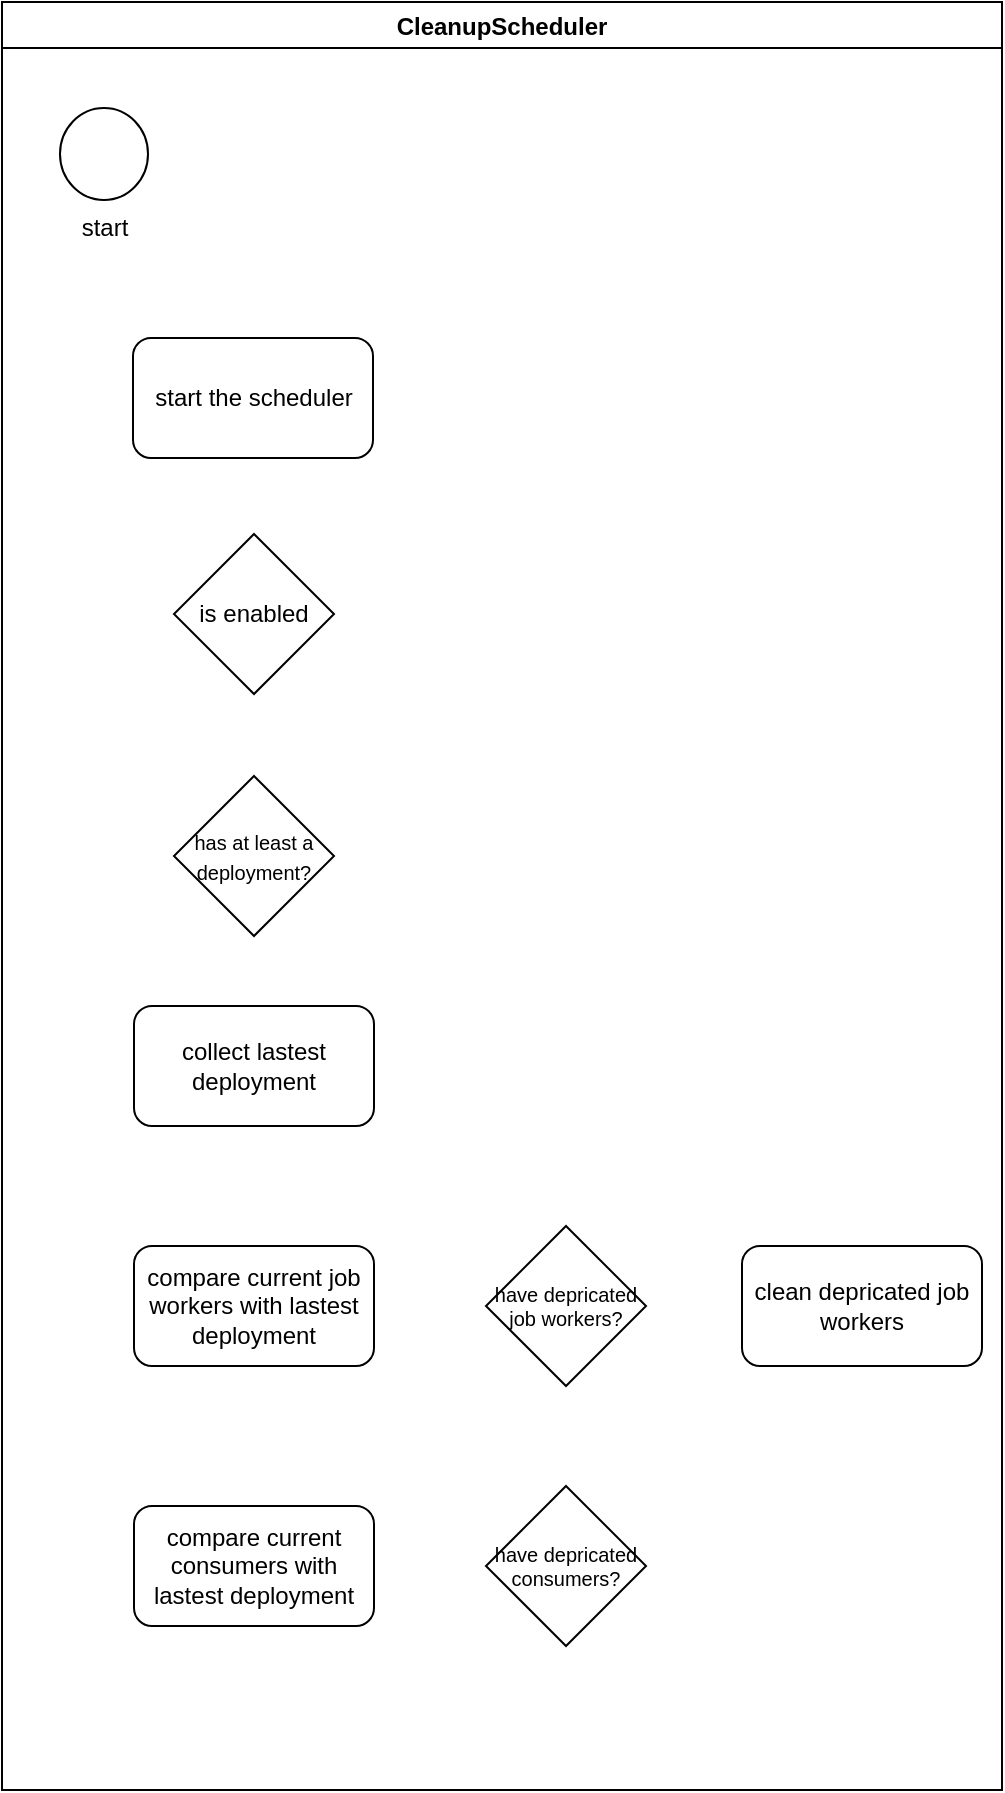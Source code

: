 <mxfile version="17.4.6" type="github" pages="2">
  <diagram id="C5RBs43oDa-KdzZeNtuy" name="Cleanup the obsolete workers">
    <mxGraphModel dx="1038" dy="579" grid="0" gridSize="10" guides="1" tooltips="1" connect="1" arrows="1" fold="1" page="1" pageScale="1" pageWidth="827" pageHeight="1169" math="0" shadow="0">
      <root>
        <mxCell id="WIyWlLk6GJQsqaUBKTNV-0" />
        <mxCell id="WIyWlLk6GJQsqaUBKTNV-1" parent="WIyWlLk6GJQsqaUBKTNV-0" />
        <mxCell id="hyJ16mOZksNo0NBQhLww-0" value="CleanupScheduler" style="swimlane;" parent="WIyWlLk6GJQsqaUBKTNV-1" vertex="1">
          <mxGeometry y="64" width="500" height="894" as="geometry" />
        </mxCell>
        <mxCell id="hyJ16mOZksNo0NBQhLww-4" value="start" style="verticalLabelPosition=bottom;verticalAlign=top;html=1;shape=mxgraph.flowchart.on-page_reference;" parent="hyJ16mOZksNo0NBQhLww-0" vertex="1">
          <mxGeometry x="29" y="53" width="44" height="46" as="geometry" />
        </mxCell>
        <mxCell id="XxUo1kwyzoJHX5YxzmVL-0" value="start the scheduler" style="rounded=1;whiteSpace=wrap;html=1;" vertex="1" parent="hyJ16mOZksNo0NBQhLww-0">
          <mxGeometry x="65.5" y="168" width="120" height="60" as="geometry" />
        </mxCell>
        <mxCell id="XxUo1kwyzoJHX5YxzmVL-5" value="is enabled" style="rhombus;whiteSpace=wrap;html=1;" vertex="1" parent="hyJ16mOZksNo0NBQhLww-0">
          <mxGeometry x="86" y="266" width="80" height="80" as="geometry" />
        </mxCell>
        <mxCell id="XxUo1kwyzoJHX5YxzmVL-6" value="&lt;font style=&quot;font-size: 10px&quot;&gt;has at least a deployment?&lt;/font&gt;" style="rhombus;whiteSpace=wrap;html=1;" vertex="1" parent="hyJ16mOZksNo0NBQhLww-0">
          <mxGeometry x="86" y="387" width="80" height="80" as="geometry" />
        </mxCell>
        <mxCell id="XxUo1kwyzoJHX5YxzmVL-4" value="collect lastest deployment" style="rounded=1;whiteSpace=wrap;html=1;" vertex="1" parent="hyJ16mOZksNo0NBQhLww-0">
          <mxGeometry x="66" y="502" width="120" height="60" as="geometry" />
        </mxCell>
        <mxCell id="XxUo1kwyzoJHX5YxzmVL-11" value="compare current consumers with lastest deployment" style="rounded=1;whiteSpace=wrap;html=1;" vertex="1" parent="hyJ16mOZksNo0NBQhLww-0">
          <mxGeometry x="66" y="752" width="120" height="60" as="geometry" />
        </mxCell>
        <mxCell id="XxUo1kwyzoJHX5YxzmVL-9" value="compare current job workers with lastest deployment" style="rounded=1;whiteSpace=wrap;html=1;" vertex="1" parent="hyJ16mOZksNo0NBQhLww-0">
          <mxGeometry x="66" y="622" width="120" height="60" as="geometry" />
        </mxCell>
        <mxCell id="XxUo1kwyzoJHX5YxzmVL-12" value="have depricated job workers?" style="rhombus;whiteSpace=wrap;html=1;fontSize=10;" vertex="1" parent="hyJ16mOZksNo0NBQhLww-0">
          <mxGeometry x="242" y="612" width="80" height="80" as="geometry" />
        </mxCell>
        <mxCell id="XxUo1kwyzoJHX5YxzmVL-13" value="&lt;font style=&quot;font-size: 12px&quot;&gt;clean depricated job workers&lt;/font&gt;" style="rounded=1;whiteSpace=wrap;html=1;fontSize=9;" vertex="1" parent="hyJ16mOZksNo0NBQhLww-0">
          <mxGeometry x="370" y="622" width="120" height="60" as="geometry" />
        </mxCell>
        <mxCell id="XxUo1kwyzoJHX5YxzmVL-14" value="have depricated consumers?" style="rhombus;whiteSpace=wrap;html=1;fontSize=10;" vertex="1" parent="hyJ16mOZksNo0NBQhLww-0">
          <mxGeometry x="242" y="742" width="80" height="80" as="geometry" />
        </mxCell>
      </root>
    </mxGraphModel>
  </diagram>
  <diagram id="2cyc5TEYqG4FwKDl7dKk" name="Restore application flow">
    <mxGraphModel dx="1038" dy="579" grid="1" gridSize="10" guides="1" tooltips="1" connect="1" arrows="1" fold="1" page="1" pageScale="1" pageWidth="827" pageHeight="1169" math="0" shadow="0">
      <root>
        <mxCell id="0" />
        <mxCell id="1" parent="0" />
        <mxCell id="p4v5cMf_VU6oif17ImsU-15" value="" style="edgeStyle=orthogonalEdgeStyle;rounded=0;orthogonalLoop=1;jettySize=auto;html=1;" edge="1" parent="1" source="p4v5cMf_VU6oif17ImsU-7" target="p4v5cMf_VU6oif17ImsU-8">
          <mxGeometry relative="1" as="geometry" />
        </mxCell>
        <mxCell id="p4v5cMf_VU6oif17ImsU-7" value="&lt;span&gt;Restore job instances&lt;/span&gt;" style="html=1;dashed=0;whitespace=wrap;shape=mxgraph.dfd.start" vertex="1" parent="1">
          <mxGeometry x="180" y="150" width="140" height="60" as="geometry" />
        </mxCell>
        <mxCell id="p4v5cMf_VU6oif17ImsU-16" value="" style="edgeStyle=orthogonalEdgeStyle;rounded=0;orthogonalLoop=1;jettySize=auto;html=1;" edge="1" parent="1" source="p4v5cMf_VU6oif17ImsU-8" target="p4v5cMf_VU6oif17ImsU-10">
          <mxGeometry relative="1" as="geometry" />
        </mxCell>
        <mxCell id="p4v5cMf_VU6oif17ImsU-8" value="&lt;span&gt;Restore deployments&lt;/span&gt;" style="html=1;dashed=0;whitespace=wrap;shape=mxgraph.dfd.start" vertex="1" parent="1">
          <mxGeometry x="370" y="150" width="140" height="60" as="geometry" />
        </mxCell>
        <mxCell id="p4v5cMf_VU6oif17ImsU-10" value="" style="shape=ellipse;html=1;dashed=0;whitespace=wrap;aspect=fixed;strokeWidth=5;perimeter=ellipsePerimeter;" vertex="1" parent="1">
          <mxGeometry x="600" y="156.88" width="46.25" height="46.25" as="geometry" />
        </mxCell>
        <mxCell id="p4v5cMf_VU6oif17ImsU-14" value="" style="edgeStyle=orthogonalEdgeStyle;rounded=0;orthogonalLoop=1;jettySize=auto;html=1;" edge="1" parent="1" source="p4v5cMf_VU6oif17ImsU-13" target="p4v5cMf_VU6oif17ImsU-7">
          <mxGeometry relative="1" as="geometry" />
        </mxCell>
        <mxCell id="p4v5cMf_VU6oif17ImsU-13" value="" style="ellipse;whiteSpace=wrap;html=1;aspect=fixed;" vertex="1" parent="1">
          <mxGeometry x="60" y="155" width="50" height="50" as="geometry" />
        </mxCell>
      </root>
    </mxGraphModel>
  </diagram>
</mxfile>
